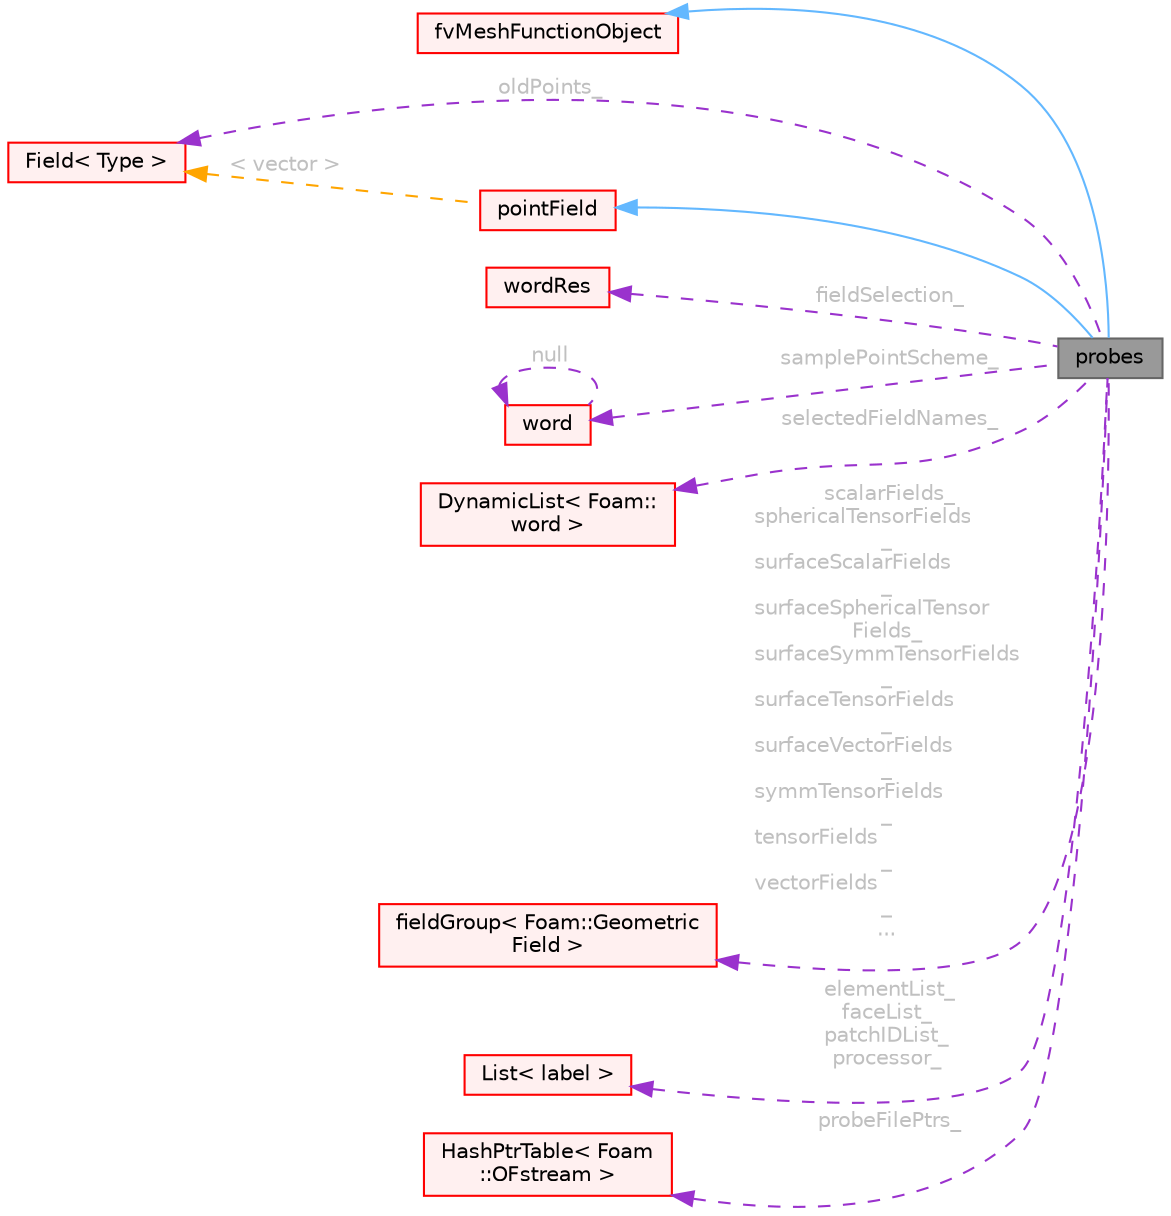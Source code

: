 digraph "probes"
{
 // LATEX_PDF_SIZE
  bgcolor="transparent";
  edge [fontname=Helvetica,fontsize=10,labelfontname=Helvetica,labelfontsize=10];
  node [fontname=Helvetica,fontsize=10,shape=box,height=0.2,width=0.4];
  rankdir="LR";
  Node1 [id="Node000001",label="probes",height=0.2,width=0.4,color="gray40", fillcolor="grey60", style="filled", fontcolor="black",tooltip="Set of locations to sample."];
  Node2 -> Node1 [id="edge1_Node000001_Node000002",dir="back",color="steelblue1",style="solid",tooltip=" "];
  Node2 [id="Node000002",label="fvMeshFunctionObject",height=0.2,width=0.4,color="red", fillcolor="#FFF0F0", style="filled",URL="$classFoam_1_1functionObjects_1_1fvMeshFunctionObject.html",tooltip="Specialization of Foam::functionObject for an Foam::fvMesh, providing a reference to the Foam::fvMesh..."];
  Node76 -> Node1 [id="edge2_Node000001_Node000076",dir="back",color="steelblue1",style="solid",tooltip=" "];
  Node76 [id="Node000076",label="pointField",height=0.2,width=0.4,color="red", fillcolor="#FFF0F0", style="filled",URL="$classFoam_1_1Field.html",tooltip=" "];
  Node78 -> Node76 [id="edge3_Node000076_Node000078",dir="back",color="orange",style="dashed",tooltip=" ",label=" \< vector \>",fontcolor="grey" ];
  Node78 [id="Node000078",label="Field\< Type \>",height=0.2,width=0.4,color="red", fillcolor="#FFF0F0", style="filled",URL="$classFoam_1_1Field.html",tooltip="Generic templated field type."];
  Node79 -> Node1 [id="edge4_Node000001_Node000079",dir="back",color="darkorchid3",style="dashed",tooltip=" ",label=" fieldSelection_",fontcolor="grey" ];
  Node79 [id="Node000079",label="wordRes",height=0.2,width=0.4,color="red", fillcolor="#FFF0F0", style="filled",URL="$classFoam_1_1wordRes.html",tooltip="A List of wordRe with additional matching capabilities."];
  Node7 -> Node1 [id="edge5_Node000001_Node000007",dir="back",color="darkorchid3",style="dashed",tooltip=" ",label=" samplePointScheme_",fontcolor="grey" ];
  Node7 [id="Node000007",label="word",height=0.2,width=0.4,color="red", fillcolor="#FFF0F0", style="filled",URL="$classFoam_1_1word.html",tooltip="A class for handling words, derived from Foam::string."];
  Node7 -> Node7 [id="edge6_Node000007_Node000007",dir="back",color="darkorchid3",style="dashed",tooltip=" ",label=" null",fontcolor="grey" ];
  Node82 -> Node1 [id="edge7_Node000001_Node000082",dir="back",color="darkorchid3",style="dashed",tooltip=" ",label=" selectedFieldNames_",fontcolor="grey" ];
  Node82 [id="Node000082",label="DynamicList\< Foam::\lword \>",height=0.2,width=0.4,color="red", fillcolor="#FFF0F0", style="filled",URL="$classFoam_1_1DynamicList.html",tooltip=" "];
  Node86 -> Node1 [id="edge8_Node000001_Node000086",dir="back",color="darkorchid3",style="dashed",tooltip=" ",label=" scalarFields_\nsphericalTensorFields\l_\nsurfaceScalarFields\l_\nsurfaceSphericalTensor\lFields_\nsurfaceSymmTensorFields\l_\nsurfaceTensorFields\l_\nsurfaceVectorFields\l_\nsymmTensorFields\l_\ntensorFields\l_\nvectorFields\l_\n...",fontcolor="grey" ];
  Node86 [id="Node000086",label="fieldGroup\< Foam::Geometric\lField \>",height=0.2,width=0.4,color="red", fillcolor="#FFF0F0", style="filled",URL="$structFoam_1_1probes_1_1fieldGroup.html",tooltip=" "];
  Node90 -> Node1 [id="edge9_Node000001_Node000090",dir="back",color="darkorchid3",style="dashed",tooltip=" ",label=" elementList_\nfaceList_\npatchIDList_\nprocessor_",fontcolor="grey" ];
  Node90 [id="Node000090",label="List\< label \>",height=0.2,width=0.4,color="red", fillcolor="#FFF0F0", style="filled",URL="$classFoam_1_1List.html",tooltip=" "];
  Node92 -> Node1 [id="edge10_Node000001_Node000092",dir="back",color="darkorchid3",style="dashed",tooltip=" ",label=" probeFilePtrs_",fontcolor="grey" ];
  Node92 [id="Node000092",label="HashPtrTable\< Foam\l::OFstream \>",height=0.2,width=0.4,color="red", fillcolor="#FFF0F0", style="filled",URL="$classFoam_1_1HashPtrTable.html",tooltip=" "];
  Node78 -> Node1 [id="edge11_Node000001_Node000078",dir="back",color="darkorchid3",style="dashed",tooltip=" ",label=" oldPoints_",fontcolor="grey" ];
}
